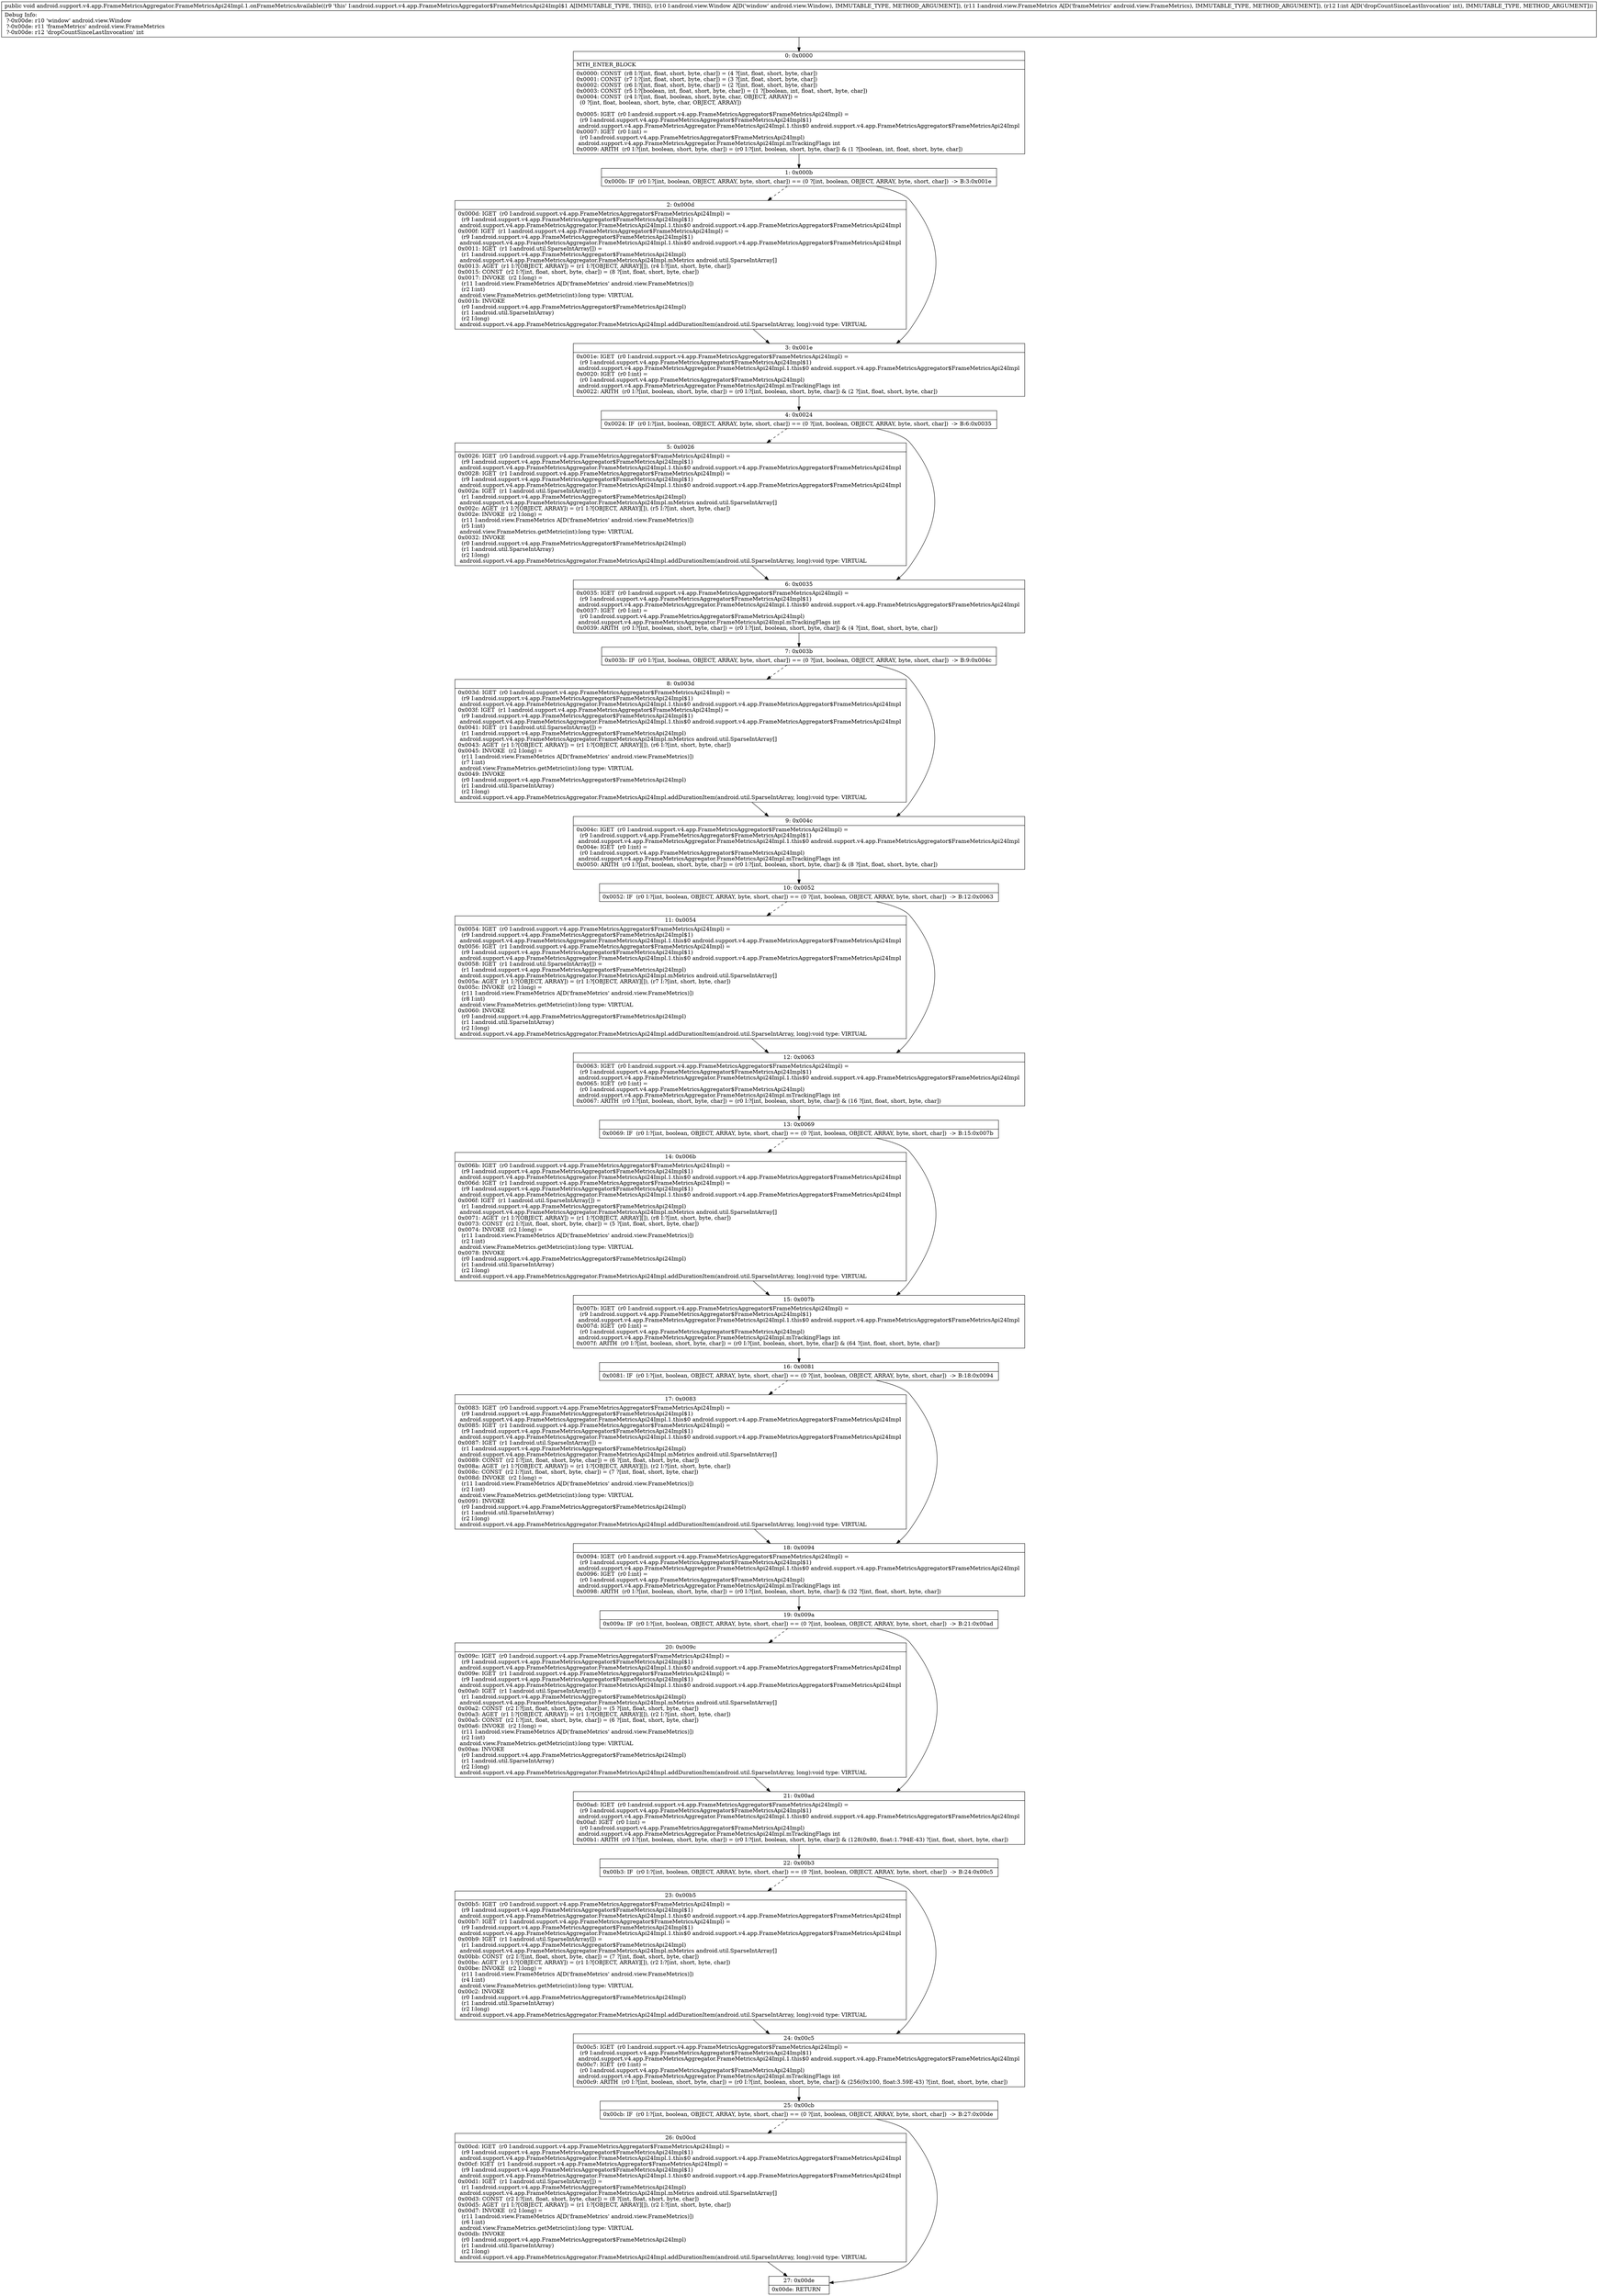 digraph "CFG forandroid.support.v4.app.FrameMetricsAggregator.FrameMetricsApi24Impl.1.onFrameMetricsAvailable(Landroid\/view\/Window;Landroid\/view\/FrameMetrics;I)V" {
Node_0 [shape=record,label="{0\:\ 0x0000|MTH_ENTER_BLOCK\l|0x0000: CONST  (r8 I:?[int, float, short, byte, char]) = (4 ?[int, float, short, byte, char]) \l0x0001: CONST  (r7 I:?[int, float, short, byte, char]) = (3 ?[int, float, short, byte, char]) \l0x0002: CONST  (r6 I:?[int, float, short, byte, char]) = (2 ?[int, float, short, byte, char]) \l0x0003: CONST  (r5 I:?[boolean, int, float, short, byte, char]) = (1 ?[boolean, int, float, short, byte, char]) \l0x0004: CONST  (r4 I:?[int, float, boolean, short, byte, char, OBJECT, ARRAY]) = \l  (0 ?[int, float, boolean, short, byte, char, OBJECT, ARRAY])\l \l0x0005: IGET  (r0 I:android.support.v4.app.FrameMetricsAggregator$FrameMetricsApi24Impl) = \l  (r9 I:android.support.v4.app.FrameMetricsAggregator$FrameMetricsApi24Impl$1)\l android.support.v4.app.FrameMetricsAggregator.FrameMetricsApi24Impl.1.this$0 android.support.v4.app.FrameMetricsAggregator$FrameMetricsApi24Impl \l0x0007: IGET  (r0 I:int) = \l  (r0 I:android.support.v4.app.FrameMetricsAggregator$FrameMetricsApi24Impl)\l android.support.v4.app.FrameMetricsAggregator.FrameMetricsApi24Impl.mTrackingFlags int \l0x0009: ARITH  (r0 I:?[int, boolean, short, byte, char]) = (r0 I:?[int, boolean, short, byte, char]) & (1 ?[boolean, int, float, short, byte, char]) \l}"];
Node_1 [shape=record,label="{1\:\ 0x000b|0x000b: IF  (r0 I:?[int, boolean, OBJECT, ARRAY, byte, short, char]) == (0 ?[int, boolean, OBJECT, ARRAY, byte, short, char])  \-\> B:3:0x001e \l}"];
Node_2 [shape=record,label="{2\:\ 0x000d|0x000d: IGET  (r0 I:android.support.v4.app.FrameMetricsAggregator$FrameMetricsApi24Impl) = \l  (r9 I:android.support.v4.app.FrameMetricsAggregator$FrameMetricsApi24Impl$1)\l android.support.v4.app.FrameMetricsAggregator.FrameMetricsApi24Impl.1.this$0 android.support.v4.app.FrameMetricsAggregator$FrameMetricsApi24Impl \l0x000f: IGET  (r1 I:android.support.v4.app.FrameMetricsAggregator$FrameMetricsApi24Impl) = \l  (r9 I:android.support.v4.app.FrameMetricsAggregator$FrameMetricsApi24Impl$1)\l android.support.v4.app.FrameMetricsAggregator.FrameMetricsApi24Impl.1.this$0 android.support.v4.app.FrameMetricsAggregator$FrameMetricsApi24Impl \l0x0011: IGET  (r1 I:android.util.SparseIntArray[]) = \l  (r1 I:android.support.v4.app.FrameMetricsAggregator$FrameMetricsApi24Impl)\l android.support.v4.app.FrameMetricsAggregator.FrameMetricsApi24Impl.mMetrics android.util.SparseIntArray[] \l0x0013: AGET  (r1 I:?[OBJECT, ARRAY]) = (r1 I:?[OBJECT, ARRAY][]), (r4 I:?[int, short, byte, char]) \l0x0015: CONST  (r2 I:?[int, float, short, byte, char]) = (8 ?[int, float, short, byte, char]) \l0x0017: INVOKE  (r2 I:long) = \l  (r11 I:android.view.FrameMetrics A[D('frameMetrics' android.view.FrameMetrics)])\l  (r2 I:int)\l android.view.FrameMetrics.getMetric(int):long type: VIRTUAL \l0x001b: INVOKE  \l  (r0 I:android.support.v4.app.FrameMetricsAggregator$FrameMetricsApi24Impl)\l  (r1 I:android.util.SparseIntArray)\l  (r2 I:long)\l android.support.v4.app.FrameMetricsAggregator.FrameMetricsApi24Impl.addDurationItem(android.util.SparseIntArray, long):void type: VIRTUAL \l}"];
Node_3 [shape=record,label="{3\:\ 0x001e|0x001e: IGET  (r0 I:android.support.v4.app.FrameMetricsAggregator$FrameMetricsApi24Impl) = \l  (r9 I:android.support.v4.app.FrameMetricsAggregator$FrameMetricsApi24Impl$1)\l android.support.v4.app.FrameMetricsAggregator.FrameMetricsApi24Impl.1.this$0 android.support.v4.app.FrameMetricsAggregator$FrameMetricsApi24Impl \l0x0020: IGET  (r0 I:int) = \l  (r0 I:android.support.v4.app.FrameMetricsAggregator$FrameMetricsApi24Impl)\l android.support.v4.app.FrameMetricsAggregator.FrameMetricsApi24Impl.mTrackingFlags int \l0x0022: ARITH  (r0 I:?[int, boolean, short, byte, char]) = (r0 I:?[int, boolean, short, byte, char]) & (2 ?[int, float, short, byte, char]) \l}"];
Node_4 [shape=record,label="{4\:\ 0x0024|0x0024: IF  (r0 I:?[int, boolean, OBJECT, ARRAY, byte, short, char]) == (0 ?[int, boolean, OBJECT, ARRAY, byte, short, char])  \-\> B:6:0x0035 \l}"];
Node_5 [shape=record,label="{5\:\ 0x0026|0x0026: IGET  (r0 I:android.support.v4.app.FrameMetricsAggregator$FrameMetricsApi24Impl) = \l  (r9 I:android.support.v4.app.FrameMetricsAggregator$FrameMetricsApi24Impl$1)\l android.support.v4.app.FrameMetricsAggregator.FrameMetricsApi24Impl.1.this$0 android.support.v4.app.FrameMetricsAggregator$FrameMetricsApi24Impl \l0x0028: IGET  (r1 I:android.support.v4.app.FrameMetricsAggregator$FrameMetricsApi24Impl) = \l  (r9 I:android.support.v4.app.FrameMetricsAggregator$FrameMetricsApi24Impl$1)\l android.support.v4.app.FrameMetricsAggregator.FrameMetricsApi24Impl.1.this$0 android.support.v4.app.FrameMetricsAggregator$FrameMetricsApi24Impl \l0x002a: IGET  (r1 I:android.util.SparseIntArray[]) = \l  (r1 I:android.support.v4.app.FrameMetricsAggregator$FrameMetricsApi24Impl)\l android.support.v4.app.FrameMetricsAggregator.FrameMetricsApi24Impl.mMetrics android.util.SparseIntArray[] \l0x002c: AGET  (r1 I:?[OBJECT, ARRAY]) = (r1 I:?[OBJECT, ARRAY][]), (r5 I:?[int, short, byte, char]) \l0x002e: INVOKE  (r2 I:long) = \l  (r11 I:android.view.FrameMetrics A[D('frameMetrics' android.view.FrameMetrics)])\l  (r5 I:int)\l android.view.FrameMetrics.getMetric(int):long type: VIRTUAL \l0x0032: INVOKE  \l  (r0 I:android.support.v4.app.FrameMetricsAggregator$FrameMetricsApi24Impl)\l  (r1 I:android.util.SparseIntArray)\l  (r2 I:long)\l android.support.v4.app.FrameMetricsAggregator.FrameMetricsApi24Impl.addDurationItem(android.util.SparseIntArray, long):void type: VIRTUAL \l}"];
Node_6 [shape=record,label="{6\:\ 0x0035|0x0035: IGET  (r0 I:android.support.v4.app.FrameMetricsAggregator$FrameMetricsApi24Impl) = \l  (r9 I:android.support.v4.app.FrameMetricsAggregator$FrameMetricsApi24Impl$1)\l android.support.v4.app.FrameMetricsAggregator.FrameMetricsApi24Impl.1.this$0 android.support.v4.app.FrameMetricsAggregator$FrameMetricsApi24Impl \l0x0037: IGET  (r0 I:int) = \l  (r0 I:android.support.v4.app.FrameMetricsAggregator$FrameMetricsApi24Impl)\l android.support.v4.app.FrameMetricsAggregator.FrameMetricsApi24Impl.mTrackingFlags int \l0x0039: ARITH  (r0 I:?[int, boolean, short, byte, char]) = (r0 I:?[int, boolean, short, byte, char]) & (4 ?[int, float, short, byte, char]) \l}"];
Node_7 [shape=record,label="{7\:\ 0x003b|0x003b: IF  (r0 I:?[int, boolean, OBJECT, ARRAY, byte, short, char]) == (0 ?[int, boolean, OBJECT, ARRAY, byte, short, char])  \-\> B:9:0x004c \l}"];
Node_8 [shape=record,label="{8\:\ 0x003d|0x003d: IGET  (r0 I:android.support.v4.app.FrameMetricsAggregator$FrameMetricsApi24Impl) = \l  (r9 I:android.support.v4.app.FrameMetricsAggregator$FrameMetricsApi24Impl$1)\l android.support.v4.app.FrameMetricsAggregator.FrameMetricsApi24Impl.1.this$0 android.support.v4.app.FrameMetricsAggregator$FrameMetricsApi24Impl \l0x003f: IGET  (r1 I:android.support.v4.app.FrameMetricsAggregator$FrameMetricsApi24Impl) = \l  (r9 I:android.support.v4.app.FrameMetricsAggregator$FrameMetricsApi24Impl$1)\l android.support.v4.app.FrameMetricsAggregator.FrameMetricsApi24Impl.1.this$0 android.support.v4.app.FrameMetricsAggregator$FrameMetricsApi24Impl \l0x0041: IGET  (r1 I:android.util.SparseIntArray[]) = \l  (r1 I:android.support.v4.app.FrameMetricsAggregator$FrameMetricsApi24Impl)\l android.support.v4.app.FrameMetricsAggregator.FrameMetricsApi24Impl.mMetrics android.util.SparseIntArray[] \l0x0043: AGET  (r1 I:?[OBJECT, ARRAY]) = (r1 I:?[OBJECT, ARRAY][]), (r6 I:?[int, short, byte, char]) \l0x0045: INVOKE  (r2 I:long) = \l  (r11 I:android.view.FrameMetrics A[D('frameMetrics' android.view.FrameMetrics)])\l  (r7 I:int)\l android.view.FrameMetrics.getMetric(int):long type: VIRTUAL \l0x0049: INVOKE  \l  (r0 I:android.support.v4.app.FrameMetricsAggregator$FrameMetricsApi24Impl)\l  (r1 I:android.util.SparseIntArray)\l  (r2 I:long)\l android.support.v4.app.FrameMetricsAggregator.FrameMetricsApi24Impl.addDurationItem(android.util.SparseIntArray, long):void type: VIRTUAL \l}"];
Node_9 [shape=record,label="{9\:\ 0x004c|0x004c: IGET  (r0 I:android.support.v4.app.FrameMetricsAggregator$FrameMetricsApi24Impl) = \l  (r9 I:android.support.v4.app.FrameMetricsAggregator$FrameMetricsApi24Impl$1)\l android.support.v4.app.FrameMetricsAggregator.FrameMetricsApi24Impl.1.this$0 android.support.v4.app.FrameMetricsAggregator$FrameMetricsApi24Impl \l0x004e: IGET  (r0 I:int) = \l  (r0 I:android.support.v4.app.FrameMetricsAggregator$FrameMetricsApi24Impl)\l android.support.v4.app.FrameMetricsAggregator.FrameMetricsApi24Impl.mTrackingFlags int \l0x0050: ARITH  (r0 I:?[int, boolean, short, byte, char]) = (r0 I:?[int, boolean, short, byte, char]) & (8 ?[int, float, short, byte, char]) \l}"];
Node_10 [shape=record,label="{10\:\ 0x0052|0x0052: IF  (r0 I:?[int, boolean, OBJECT, ARRAY, byte, short, char]) == (0 ?[int, boolean, OBJECT, ARRAY, byte, short, char])  \-\> B:12:0x0063 \l}"];
Node_11 [shape=record,label="{11\:\ 0x0054|0x0054: IGET  (r0 I:android.support.v4.app.FrameMetricsAggregator$FrameMetricsApi24Impl) = \l  (r9 I:android.support.v4.app.FrameMetricsAggregator$FrameMetricsApi24Impl$1)\l android.support.v4.app.FrameMetricsAggregator.FrameMetricsApi24Impl.1.this$0 android.support.v4.app.FrameMetricsAggregator$FrameMetricsApi24Impl \l0x0056: IGET  (r1 I:android.support.v4.app.FrameMetricsAggregator$FrameMetricsApi24Impl) = \l  (r9 I:android.support.v4.app.FrameMetricsAggregator$FrameMetricsApi24Impl$1)\l android.support.v4.app.FrameMetricsAggregator.FrameMetricsApi24Impl.1.this$0 android.support.v4.app.FrameMetricsAggregator$FrameMetricsApi24Impl \l0x0058: IGET  (r1 I:android.util.SparseIntArray[]) = \l  (r1 I:android.support.v4.app.FrameMetricsAggregator$FrameMetricsApi24Impl)\l android.support.v4.app.FrameMetricsAggregator.FrameMetricsApi24Impl.mMetrics android.util.SparseIntArray[] \l0x005a: AGET  (r1 I:?[OBJECT, ARRAY]) = (r1 I:?[OBJECT, ARRAY][]), (r7 I:?[int, short, byte, char]) \l0x005c: INVOKE  (r2 I:long) = \l  (r11 I:android.view.FrameMetrics A[D('frameMetrics' android.view.FrameMetrics)])\l  (r8 I:int)\l android.view.FrameMetrics.getMetric(int):long type: VIRTUAL \l0x0060: INVOKE  \l  (r0 I:android.support.v4.app.FrameMetricsAggregator$FrameMetricsApi24Impl)\l  (r1 I:android.util.SparseIntArray)\l  (r2 I:long)\l android.support.v4.app.FrameMetricsAggregator.FrameMetricsApi24Impl.addDurationItem(android.util.SparseIntArray, long):void type: VIRTUAL \l}"];
Node_12 [shape=record,label="{12\:\ 0x0063|0x0063: IGET  (r0 I:android.support.v4.app.FrameMetricsAggregator$FrameMetricsApi24Impl) = \l  (r9 I:android.support.v4.app.FrameMetricsAggregator$FrameMetricsApi24Impl$1)\l android.support.v4.app.FrameMetricsAggregator.FrameMetricsApi24Impl.1.this$0 android.support.v4.app.FrameMetricsAggregator$FrameMetricsApi24Impl \l0x0065: IGET  (r0 I:int) = \l  (r0 I:android.support.v4.app.FrameMetricsAggregator$FrameMetricsApi24Impl)\l android.support.v4.app.FrameMetricsAggregator.FrameMetricsApi24Impl.mTrackingFlags int \l0x0067: ARITH  (r0 I:?[int, boolean, short, byte, char]) = (r0 I:?[int, boolean, short, byte, char]) & (16 ?[int, float, short, byte, char]) \l}"];
Node_13 [shape=record,label="{13\:\ 0x0069|0x0069: IF  (r0 I:?[int, boolean, OBJECT, ARRAY, byte, short, char]) == (0 ?[int, boolean, OBJECT, ARRAY, byte, short, char])  \-\> B:15:0x007b \l}"];
Node_14 [shape=record,label="{14\:\ 0x006b|0x006b: IGET  (r0 I:android.support.v4.app.FrameMetricsAggregator$FrameMetricsApi24Impl) = \l  (r9 I:android.support.v4.app.FrameMetricsAggregator$FrameMetricsApi24Impl$1)\l android.support.v4.app.FrameMetricsAggregator.FrameMetricsApi24Impl.1.this$0 android.support.v4.app.FrameMetricsAggregator$FrameMetricsApi24Impl \l0x006d: IGET  (r1 I:android.support.v4.app.FrameMetricsAggregator$FrameMetricsApi24Impl) = \l  (r9 I:android.support.v4.app.FrameMetricsAggregator$FrameMetricsApi24Impl$1)\l android.support.v4.app.FrameMetricsAggregator.FrameMetricsApi24Impl.1.this$0 android.support.v4.app.FrameMetricsAggregator$FrameMetricsApi24Impl \l0x006f: IGET  (r1 I:android.util.SparseIntArray[]) = \l  (r1 I:android.support.v4.app.FrameMetricsAggregator$FrameMetricsApi24Impl)\l android.support.v4.app.FrameMetricsAggregator.FrameMetricsApi24Impl.mMetrics android.util.SparseIntArray[] \l0x0071: AGET  (r1 I:?[OBJECT, ARRAY]) = (r1 I:?[OBJECT, ARRAY][]), (r8 I:?[int, short, byte, char]) \l0x0073: CONST  (r2 I:?[int, float, short, byte, char]) = (5 ?[int, float, short, byte, char]) \l0x0074: INVOKE  (r2 I:long) = \l  (r11 I:android.view.FrameMetrics A[D('frameMetrics' android.view.FrameMetrics)])\l  (r2 I:int)\l android.view.FrameMetrics.getMetric(int):long type: VIRTUAL \l0x0078: INVOKE  \l  (r0 I:android.support.v4.app.FrameMetricsAggregator$FrameMetricsApi24Impl)\l  (r1 I:android.util.SparseIntArray)\l  (r2 I:long)\l android.support.v4.app.FrameMetricsAggregator.FrameMetricsApi24Impl.addDurationItem(android.util.SparseIntArray, long):void type: VIRTUAL \l}"];
Node_15 [shape=record,label="{15\:\ 0x007b|0x007b: IGET  (r0 I:android.support.v4.app.FrameMetricsAggregator$FrameMetricsApi24Impl) = \l  (r9 I:android.support.v4.app.FrameMetricsAggregator$FrameMetricsApi24Impl$1)\l android.support.v4.app.FrameMetricsAggregator.FrameMetricsApi24Impl.1.this$0 android.support.v4.app.FrameMetricsAggregator$FrameMetricsApi24Impl \l0x007d: IGET  (r0 I:int) = \l  (r0 I:android.support.v4.app.FrameMetricsAggregator$FrameMetricsApi24Impl)\l android.support.v4.app.FrameMetricsAggregator.FrameMetricsApi24Impl.mTrackingFlags int \l0x007f: ARITH  (r0 I:?[int, boolean, short, byte, char]) = (r0 I:?[int, boolean, short, byte, char]) & (64 ?[int, float, short, byte, char]) \l}"];
Node_16 [shape=record,label="{16\:\ 0x0081|0x0081: IF  (r0 I:?[int, boolean, OBJECT, ARRAY, byte, short, char]) == (0 ?[int, boolean, OBJECT, ARRAY, byte, short, char])  \-\> B:18:0x0094 \l}"];
Node_17 [shape=record,label="{17\:\ 0x0083|0x0083: IGET  (r0 I:android.support.v4.app.FrameMetricsAggregator$FrameMetricsApi24Impl) = \l  (r9 I:android.support.v4.app.FrameMetricsAggregator$FrameMetricsApi24Impl$1)\l android.support.v4.app.FrameMetricsAggregator.FrameMetricsApi24Impl.1.this$0 android.support.v4.app.FrameMetricsAggregator$FrameMetricsApi24Impl \l0x0085: IGET  (r1 I:android.support.v4.app.FrameMetricsAggregator$FrameMetricsApi24Impl) = \l  (r9 I:android.support.v4.app.FrameMetricsAggregator$FrameMetricsApi24Impl$1)\l android.support.v4.app.FrameMetricsAggregator.FrameMetricsApi24Impl.1.this$0 android.support.v4.app.FrameMetricsAggregator$FrameMetricsApi24Impl \l0x0087: IGET  (r1 I:android.util.SparseIntArray[]) = \l  (r1 I:android.support.v4.app.FrameMetricsAggregator$FrameMetricsApi24Impl)\l android.support.v4.app.FrameMetricsAggregator.FrameMetricsApi24Impl.mMetrics android.util.SparseIntArray[] \l0x0089: CONST  (r2 I:?[int, float, short, byte, char]) = (6 ?[int, float, short, byte, char]) \l0x008a: AGET  (r1 I:?[OBJECT, ARRAY]) = (r1 I:?[OBJECT, ARRAY][]), (r2 I:?[int, short, byte, char]) \l0x008c: CONST  (r2 I:?[int, float, short, byte, char]) = (7 ?[int, float, short, byte, char]) \l0x008d: INVOKE  (r2 I:long) = \l  (r11 I:android.view.FrameMetrics A[D('frameMetrics' android.view.FrameMetrics)])\l  (r2 I:int)\l android.view.FrameMetrics.getMetric(int):long type: VIRTUAL \l0x0091: INVOKE  \l  (r0 I:android.support.v4.app.FrameMetricsAggregator$FrameMetricsApi24Impl)\l  (r1 I:android.util.SparseIntArray)\l  (r2 I:long)\l android.support.v4.app.FrameMetricsAggregator.FrameMetricsApi24Impl.addDurationItem(android.util.SparseIntArray, long):void type: VIRTUAL \l}"];
Node_18 [shape=record,label="{18\:\ 0x0094|0x0094: IGET  (r0 I:android.support.v4.app.FrameMetricsAggregator$FrameMetricsApi24Impl) = \l  (r9 I:android.support.v4.app.FrameMetricsAggregator$FrameMetricsApi24Impl$1)\l android.support.v4.app.FrameMetricsAggregator.FrameMetricsApi24Impl.1.this$0 android.support.v4.app.FrameMetricsAggregator$FrameMetricsApi24Impl \l0x0096: IGET  (r0 I:int) = \l  (r0 I:android.support.v4.app.FrameMetricsAggregator$FrameMetricsApi24Impl)\l android.support.v4.app.FrameMetricsAggregator.FrameMetricsApi24Impl.mTrackingFlags int \l0x0098: ARITH  (r0 I:?[int, boolean, short, byte, char]) = (r0 I:?[int, boolean, short, byte, char]) & (32 ?[int, float, short, byte, char]) \l}"];
Node_19 [shape=record,label="{19\:\ 0x009a|0x009a: IF  (r0 I:?[int, boolean, OBJECT, ARRAY, byte, short, char]) == (0 ?[int, boolean, OBJECT, ARRAY, byte, short, char])  \-\> B:21:0x00ad \l}"];
Node_20 [shape=record,label="{20\:\ 0x009c|0x009c: IGET  (r0 I:android.support.v4.app.FrameMetricsAggregator$FrameMetricsApi24Impl) = \l  (r9 I:android.support.v4.app.FrameMetricsAggregator$FrameMetricsApi24Impl$1)\l android.support.v4.app.FrameMetricsAggregator.FrameMetricsApi24Impl.1.this$0 android.support.v4.app.FrameMetricsAggregator$FrameMetricsApi24Impl \l0x009e: IGET  (r1 I:android.support.v4.app.FrameMetricsAggregator$FrameMetricsApi24Impl) = \l  (r9 I:android.support.v4.app.FrameMetricsAggregator$FrameMetricsApi24Impl$1)\l android.support.v4.app.FrameMetricsAggregator.FrameMetricsApi24Impl.1.this$0 android.support.v4.app.FrameMetricsAggregator$FrameMetricsApi24Impl \l0x00a0: IGET  (r1 I:android.util.SparseIntArray[]) = \l  (r1 I:android.support.v4.app.FrameMetricsAggregator$FrameMetricsApi24Impl)\l android.support.v4.app.FrameMetricsAggregator.FrameMetricsApi24Impl.mMetrics android.util.SparseIntArray[] \l0x00a2: CONST  (r2 I:?[int, float, short, byte, char]) = (5 ?[int, float, short, byte, char]) \l0x00a3: AGET  (r1 I:?[OBJECT, ARRAY]) = (r1 I:?[OBJECT, ARRAY][]), (r2 I:?[int, short, byte, char]) \l0x00a5: CONST  (r2 I:?[int, float, short, byte, char]) = (6 ?[int, float, short, byte, char]) \l0x00a6: INVOKE  (r2 I:long) = \l  (r11 I:android.view.FrameMetrics A[D('frameMetrics' android.view.FrameMetrics)])\l  (r2 I:int)\l android.view.FrameMetrics.getMetric(int):long type: VIRTUAL \l0x00aa: INVOKE  \l  (r0 I:android.support.v4.app.FrameMetricsAggregator$FrameMetricsApi24Impl)\l  (r1 I:android.util.SparseIntArray)\l  (r2 I:long)\l android.support.v4.app.FrameMetricsAggregator.FrameMetricsApi24Impl.addDurationItem(android.util.SparseIntArray, long):void type: VIRTUAL \l}"];
Node_21 [shape=record,label="{21\:\ 0x00ad|0x00ad: IGET  (r0 I:android.support.v4.app.FrameMetricsAggregator$FrameMetricsApi24Impl) = \l  (r9 I:android.support.v4.app.FrameMetricsAggregator$FrameMetricsApi24Impl$1)\l android.support.v4.app.FrameMetricsAggregator.FrameMetricsApi24Impl.1.this$0 android.support.v4.app.FrameMetricsAggregator$FrameMetricsApi24Impl \l0x00af: IGET  (r0 I:int) = \l  (r0 I:android.support.v4.app.FrameMetricsAggregator$FrameMetricsApi24Impl)\l android.support.v4.app.FrameMetricsAggregator.FrameMetricsApi24Impl.mTrackingFlags int \l0x00b1: ARITH  (r0 I:?[int, boolean, short, byte, char]) = (r0 I:?[int, boolean, short, byte, char]) & (128(0x80, float:1.794E\-43) ?[int, float, short, byte, char]) \l}"];
Node_22 [shape=record,label="{22\:\ 0x00b3|0x00b3: IF  (r0 I:?[int, boolean, OBJECT, ARRAY, byte, short, char]) == (0 ?[int, boolean, OBJECT, ARRAY, byte, short, char])  \-\> B:24:0x00c5 \l}"];
Node_23 [shape=record,label="{23\:\ 0x00b5|0x00b5: IGET  (r0 I:android.support.v4.app.FrameMetricsAggregator$FrameMetricsApi24Impl) = \l  (r9 I:android.support.v4.app.FrameMetricsAggregator$FrameMetricsApi24Impl$1)\l android.support.v4.app.FrameMetricsAggregator.FrameMetricsApi24Impl.1.this$0 android.support.v4.app.FrameMetricsAggregator$FrameMetricsApi24Impl \l0x00b7: IGET  (r1 I:android.support.v4.app.FrameMetricsAggregator$FrameMetricsApi24Impl) = \l  (r9 I:android.support.v4.app.FrameMetricsAggregator$FrameMetricsApi24Impl$1)\l android.support.v4.app.FrameMetricsAggregator.FrameMetricsApi24Impl.1.this$0 android.support.v4.app.FrameMetricsAggregator$FrameMetricsApi24Impl \l0x00b9: IGET  (r1 I:android.util.SparseIntArray[]) = \l  (r1 I:android.support.v4.app.FrameMetricsAggregator$FrameMetricsApi24Impl)\l android.support.v4.app.FrameMetricsAggregator.FrameMetricsApi24Impl.mMetrics android.util.SparseIntArray[] \l0x00bb: CONST  (r2 I:?[int, float, short, byte, char]) = (7 ?[int, float, short, byte, char]) \l0x00bc: AGET  (r1 I:?[OBJECT, ARRAY]) = (r1 I:?[OBJECT, ARRAY][]), (r2 I:?[int, short, byte, char]) \l0x00be: INVOKE  (r2 I:long) = \l  (r11 I:android.view.FrameMetrics A[D('frameMetrics' android.view.FrameMetrics)])\l  (r4 I:int)\l android.view.FrameMetrics.getMetric(int):long type: VIRTUAL \l0x00c2: INVOKE  \l  (r0 I:android.support.v4.app.FrameMetricsAggregator$FrameMetricsApi24Impl)\l  (r1 I:android.util.SparseIntArray)\l  (r2 I:long)\l android.support.v4.app.FrameMetricsAggregator.FrameMetricsApi24Impl.addDurationItem(android.util.SparseIntArray, long):void type: VIRTUAL \l}"];
Node_24 [shape=record,label="{24\:\ 0x00c5|0x00c5: IGET  (r0 I:android.support.v4.app.FrameMetricsAggregator$FrameMetricsApi24Impl) = \l  (r9 I:android.support.v4.app.FrameMetricsAggregator$FrameMetricsApi24Impl$1)\l android.support.v4.app.FrameMetricsAggregator.FrameMetricsApi24Impl.1.this$0 android.support.v4.app.FrameMetricsAggregator$FrameMetricsApi24Impl \l0x00c7: IGET  (r0 I:int) = \l  (r0 I:android.support.v4.app.FrameMetricsAggregator$FrameMetricsApi24Impl)\l android.support.v4.app.FrameMetricsAggregator.FrameMetricsApi24Impl.mTrackingFlags int \l0x00c9: ARITH  (r0 I:?[int, boolean, short, byte, char]) = (r0 I:?[int, boolean, short, byte, char]) & (256(0x100, float:3.59E\-43) ?[int, float, short, byte, char]) \l}"];
Node_25 [shape=record,label="{25\:\ 0x00cb|0x00cb: IF  (r0 I:?[int, boolean, OBJECT, ARRAY, byte, short, char]) == (0 ?[int, boolean, OBJECT, ARRAY, byte, short, char])  \-\> B:27:0x00de \l}"];
Node_26 [shape=record,label="{26\:\ 0x00cd|0x00cd: IGET  (r0 I:android.support.v4.app.FrameMetricsAggregator$FrameMetricsApi24Impl) = \l  (r9 I:android.support.v4.app.FrameMetricsAggregator$FrameMetricsApi24Impl$1)\l android.support.v4.app.FrameMetricsAggregator.FrameMetricsApi24Impl.1.this$0 android.support.v4.app.FrameMetricsAggregator$FrameMetricsApi24Impl \l0x00cf: IGET  (r1 I:android.support.v4.app.FrameMetricsAggregator$FrameMetricsApi24Impl) = \l  (r9 I:android.support.v4.app.FrameMetricsAggregator$FrameMetricsApi24Impl$1)\l android.support.v4.app.FrameMetricsAggregator.FrameMetricsApi24Impl.1.this$0 android.support.v4.app.FrameMetricsAggregator$FrameMetricsApi24Impl \l0x00d1: IGET  (r1 I:android.util.SparseIntArray[]) = \l  (r1 I:android.support.v4.app.FrameMetricsAggregator$FrameMetricsApi24Impl)\l android.support.v4.app.FrameMetricsAggregator.FrameMetricsApi24Impl.mMetrics android.util.SparseIntArray[] \l0x00d3: CONST  (r2 I:?[int, float, short, byte, char]) = (8 ?[int, float, short, byte, char]) \l0x00d5: AGET  (r1 I:?[OBJECT, ARRAY]) = (r1 I:?[OBJECT, ARRAY][]), (r2 I:?[int, short, byte, char]) \l0x00d7: INVOKE  (r2 I:long) = \l  (r11 I:android.view.FrameMetrics A[D('frameMetrics' android.view.FrameMetrics)])\l  (r6 I:int)\l android.view.FrameMetrics.getMetric(int):long type: VIRTUAL \l0x00db: INVOKE  \l  (r0 I:android.support.v4.app.FrameMetricsAggregator$FrameMetricsApi24Impl)\l  (r1 I:android.util.SparseIntArray)\l  (r2 I:long)\l android.support.v4.app.FrameMetricsAggregator.FrameMetricsApi24Impl.addDurationItem(android.util.SparseIntArray, long):void type: VIRTUAL \l}"];
Node_27 [shape=record,label="{27\:\ 0x00de|0x00de: RETURN   \l}"];
MethodNode[shape=record,label="{public void android.support.v4.app.FrameMetricsAggregator.FrameMetricsApi24Impl.1.onFrameMetricsAvailable((r9 'this' I:android.support.v4.app.FrameMetricsAggregator$FrameMetricsApi24Impl$1 A[IMMUTABLE_TYPE, THIS]), (r10 I:android.view.Window A[D('window' android.view.Window), IMMUTABLE_TYPE, METHOD_ARGUMENT]), (r11 I:android.view.FrameMetrics A[D('frameMetrics' android.view.FrameMetrics), IMMUTABLE_TYPE, METHOD_ARGUMENT]), (r12 I:int A[D('dropCountSinceLastInvocation' int), IMMUTABLE_TYPE, METHOD_ARGUMENT]))  | Debug Info:\l  ?\-0x00de: r10 'window' android.view.Window\l  ?\-0x00de: r11 'frameMetrics' android.view.FrameMetrics\l  ?\-0x00de: r12 'dropCountSinceLastInvocation' int\l}"];
MethodNode -> Node_0;
Node_0 -> Node_1;
Node_1 -> Node_2[style=dashed];
Node_1 -> Node_3;
Node_2 -> Node_3;
Node_3 -> Node_4;
Node_4 -> Node_5[style=dashed];
Node_4 -> Node_6;
Node_5 -> Node_6;
Node_6 -> Node_7;
Node_7 -> Node_8[style=dashed];
Node_7 -> Node_9;
Node_8 -> Node_9;
Node_9 -> Node_10;
Node_10 -> Node_11[style=dashed];
Node_10 -> Node_12;
Node_11 -> Node_12;
Node_12 -> Node_13;
Node_13 -> Node_14[style=dashed];
Node_13 -> Node_15;
Node_14 -> Node_15;
Node_15 -> Node_16;
Node_16 -> Node_17[style=dashed];
Node_16 -> Node_18;
Node_17 -> Node_18;
Node_18 -> Node_19;
Node_19 -> Node_20[style=dashed];
Node_19 -> Node_21;
Node_20 -> Node_21;
Node_21 -> Node_22;
Node_22 -> Node_23[style=dashed];
Node_22 -> Node_24;
Node_23 -> Node_24;
Node_24 -> Node_25;
Node_25 -> Node_26[style=dashed];
Node_25 -> Node_27;
Node_26 -> Node_27;
}

